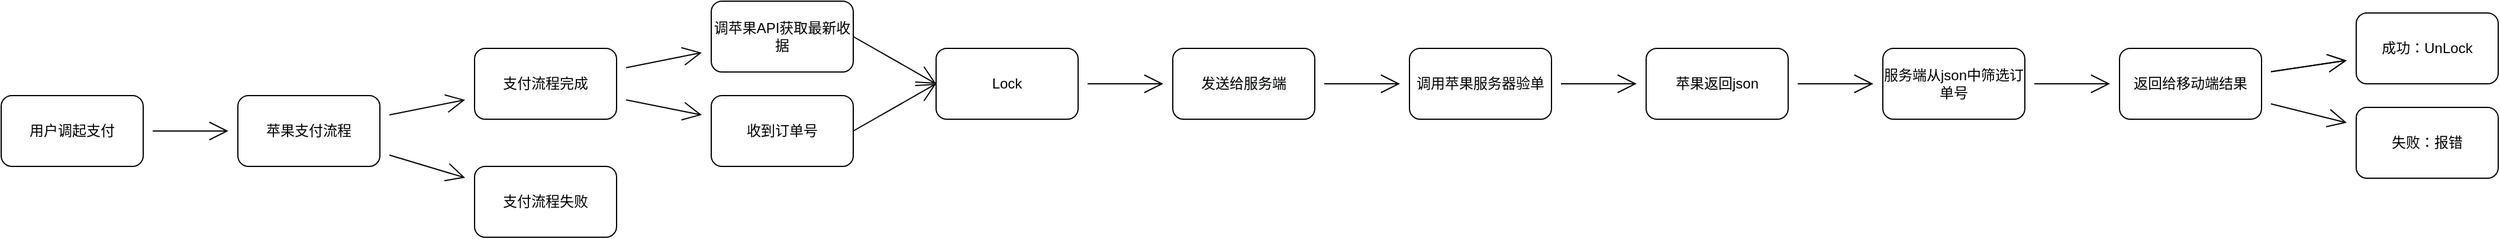 <mxfile version="15.3.5" type="github"><diagram id="NDy19GCdCNHdUmXT3__L" name="Page-1"><mxGraphModel dx="1426" dy="744" grid="1" gridSize="10" guides="1" tooltips="1" connect="1" arrows="1" fold="1" page="1" pageScale="1" pageWidth="12000" pageHeight="1920" math="0" shadow="0"><root><mxCell id="0"/><mxCell id="1" parent="0"/><mxCell id="SPJIVx0WV2Z2h4isVPC_-4" value="" style="edgeStyle=none;curved=1;rounded=0;orthogonalLoop=1;jettySize=auto;html=1;endArrow=open;startSize=14;endSize=14;sourcePerimeterSpacing=8;targetPerimeterSpacing=8;" edge="1" parent="1" source="SPJIVx0WV2Z2h4isVPC_-1" target="SPJIVx0WV2Z2h4isVPC_-3"><mxGeometry relative="1" as="geometry"/></mxCell><mxCell id="SPJIVx0WV2Z2h4isVPC_-1" value="用户调起支付" style="rounded=1;whiteSpace=wrap;html=1;hachureGap=4;pointerEvents=0;" vertex="1" parent="1"><mxGeometry x="40" y="230" width="120" height="60" as="geometry"/></mxCell><mxCell id="SPJIVx0WV2Z2h4isVPC_-6" value="" style="edgeStyle=none;curved=1;rounded=0;orthogonalLoop=1;jettySize=auto;html=1;endArrow=open;startSize=14;endSize=14;sourcePerimeterSpacing=8;targetPerimeterSpacing=8;" edge="1" parent="1" source="SPJIVx0WV2Z2h4isVPC_-3" target="SPJIVx0WV2Z2h4isVPC_-5"><mxGeometry relative="1" as="geometry"/></mxCell><mxCell id="SPJIVx0WV2Z2h4isVPC_-8" value="" style="edgeStyle=none;curved=1;rounded=0;orthogonalLoop=1;jettySize=auto;html=1;endArrow=open;startSize=14;endSize=14;sourcePerimeterSpacing=8;targetPerimeterSpacing=8;" edge="1" parent="1" source="SPJIVx0WV2Z2h4isVPC_-3" target="SPJIVx0WV2Z2h4isVPC_-7"><mxGeometry relative="1" as="geometry"/></mxCell><mxCell id="SPJIVx0WV2Z2h4isVPC_-3" value="苹果支付流程" style="whiteSpace=wrap;html=1;rounded=1;hachureGap=4;" vertex="1" parent="1"><mxGeometry x="240" y="230" width="120" height="60" as="geometry"/></mxCell><mxCell id="SPJIVx0WV2Z2h4isVPC_-10" value="" style="edgeStyle=none;curved=1;rounded=0;orthogonalLoop=1;jettySize=auto;html=1;endArrow=open;startSize=14;endSize=14;sourcePerimeterSpacing=8;targetPerimeterSpacing=8;" edge="1" parent="1" source="SPJIVx0WV2Z2h4isVPC_-5" target="SPJIVx0WV2Z2h4isVPC_-9"><mxGeometry relative="1" as="geometry"/></mxCell><mxCell id="SPJIVx0WV2Z2h4isVPC_-12" value="" style="edgeStyle=none;curved=1;rounded=0;orthogonalLoop=1;jettySize=auto;html=1;endArrow=open;startSize=14;endSize=14;sourcePerimeterSpacing=8;targetPerimeterSpacing=8;" edge="1" parent="1" source="SPJIVx0WV2Z2h4isVPC_-5" target="SPJIVx0WV2Z2h4isVPC_-11"><mxGeometry relative="1" as="geometry"/></mxCell><mxCell id="SPJIVx0WV2Z2h4isVPC_-5" value="支付流程完成" style="whiteSpace=wrap;html=1;rounded=1;hachureGap=4;" vertex="1" parent="1"><mxGeometry x="440" y="190" width="120" height="60" as="geometry"/></mxCell><mxCell id="SPJIVx0WV2Z2h4isVPC_-7" value="支付流程失败" style="whiteSpace=wrap;html=1;rounded=1;hachureGap=4;" vertex="1" parent="1"><mxGeometry x="440" y="290" width="120" height="60" as="geometry"/></mxCell><mxCell id="SPJIVx0WV2Z2h4isVPC_-19" style="edgeStyle=none;curved=1;rounded=0;orthogonalLoop=1;jettySize=auto;html=1;exitX=1;exitY=0.5;exitDx=0;exitDy=0;entryX=0;entryY=0.5;entryDx=0;entryDy=0;endArrow=open;startSize=14;endSize=14;sourcePerimeterSpacing=8;targetPerimeterSpacing=8;" edge="1" parent="1" source="SPJIVx0WV2Z2h4isVPC_-9" target="SPJIVx0WV2Z2h4isVPC_-13"><mxGeometry relative="1" as="geometry"/></mxCell><mxCell id="SPJIVx0WV2Z2h4isVPC_-9" value="调苹果API获取最新收据" style="whiteSpace=wrap;html=1;rounded=1;hachureGap=4;" vertex="1" parent="1"><mxGeometry x="640" y="150" width="120" height="60" as="geometry"/></mxCell><mxCell id="SPJIVx0WV2Z2h4isVPC_-20" style="edgeStyle=none;curved=1;rounded=0;orthogonalLoop=1;jettySize=auto;html=1;exitX=1;exitY=0.5;exitDx=0;exitDy=0;entryX=0;entryY=0.5;entryDx=0;entryDy=0;endArrow=open;startSize=14;endSize=14;sourcePerimeterSpacing=8;targetPerimeterSpacing=8;" edge="1" parent="1" source="SPJIVx0WV2Z2h4isVPC_-11" target="SPJIVx0WV2Z2h4isVPC_-13"><mxGeometry relative="1" as="geometry"/></mxCell><mxCell id="SPJIVx0WV2Z2h4isVPC_-11" value="收到订单号" style="whiteSpace=wrap;html=1;rounded=1;hachureGap=4;" vertex="1" parent="1"><mxGeometry x="640" y="230" width="120" height="60" as="geometry"/></mxCell><mxCell id="SPJIVx0WV2Z2h4isVPC_-22" value="" style="edgeStyle=none;curved=1;rounded=0;orthogonalLoop=1;jettySize=auto;html=1;endArrow=open;startSize=14;endSize=14;sourcePerimeterSpacing=8;targetPerimeterSpacing=8;" edge="1" parent="1" source="SPJIVx0WV2Z2h4isVPC_-13" target="SPJIVx0WV2Z2h4isVPC_-21"><mxGeometry relative="1" as="geometry"/></mxCell><mxCell id="SPJIVx0WV2Z2h4isVPC_-13" value="Lock" style="whiteSpace=wrap;html=1;rounded=1;hachureGap=4;" vertex="1" parent="1"><mxGeometry x="830" y="190" width="120" height="60" as="geometry"/></mxCell><mxCell id="SPJIVx0WV2Z2h4isVPC_-24" value="" style="edgeStyle=none;curved=1;rounded=0;orthogonalLoop=1;jettySize=auto;html=1;endArrow=open;startSize=14;endSize=14;sourcePerimeterSpacing=8;targetPerimeterSpacing=8;" edge="1" parent="1" source="SPJIVx0WV2Z2h4isVPC_-21" target="SPJIVx0WV2Z2h4isVPC_-23"><mxGeometry relative="1" as="geometry"/></mxCell><mxCell id="SPJIVx0WV2Z2h4isVPC_-21" value="&lt;meta charset=&quot;utf-8&quot;&gt;&lt;span style=&quot;color: rgb(0, 0, 0); font-family: helvetica; font-size: 12px; font-style: normal; font-weight: 400; letter-spacing: normal; text-align: center; text-indent: 0px; text-transform: none; word-spacing: 0px; background-color: rgb(248, 249, 250); display: inline; float: none;&quot;&gt;发送给服务端&lt;/span&gt;" style="whiteSpace=wrap;html=1;rounded=1;hachureGap=4;" vertex="1" parent="1"><mxGeometry x="1030" y="190" width="120" height="60" as="geometry"/></mxCell><mxCell id="SPJIVx0WV2Z2h4isVPC_-26" value="" style="edgeStyle=none;curved=1;rounded=0;orthogonalLoop=1;jettySize=auto;html=1;endArrow=open;startSize=14;endSize=14;sourcePerimeterSpacing=8;targetPerimeterSpacing=8;" edge="1" parent="1" source="SPJIVx0WV2Z2h4isVPC_-23" target="SPJIVx0WV2Z2h4isVPC_-25"><mxGeometry relative="1" as="geometry"/></mxCell><mxCell id="SPJIVx0WV2Z2h4isVPC_-23" value="调用苹果服务器验单" style="whiteSpace=wrap;html=1;rounded=1;hachureGap=4;" vertex="1" parent="1"><mxGeometry x="1230" y="190" width="120" height="60" as="geometry"/></mxCell><mxCell id="SPJIVx0WV2Z2h4isVPC_-28" value="" style="edgeStyle=none;curved=1;rounded=0;orthogonalLoop=1;jettySize=auto;html=1;endArrow=open;startSize=14;endSize=14;sourcePerimeterSpacing=8;targetPerimeterSpacing=8;" edge="1" parent="1" source="SPJIVx0WV2Z2h4isVPC_-25" target="SPJIVx0WV2Z2h4isVPC_-27"><mxGeometry relative="1" as="geometry"/></mxCell><mxCell id="SPJIVx0WV2Z2h4isVPC_-25" value="苹果返回json" style="whiteSpace=wrap;html=1;rounded=1;hachureGap=4;" vertex="1" parent="1"><mxGeometry x="1430" y="190" width="120" height="60" as="geometry"/></mxCell><mxCell id="SPJIVx0WV2Z2h4isVPC_-30" value="" style="edgeStyle=none;curved=1;rounded=0;orthogonalLoop=1;jettySize=auto;html=1;endArrow=open;startSize=14;endSize=14;sourcePerimeterSpacing=8;targetPerimeterSpacing=8;" edge="1" parent="1" source="SPJIVx0WV2Z2h4isVPC_-27" target="SPJIVx0WV2Z2h4isVPC_-29"><mxGeometry relative="1" as="geometry"/></mxCell><mxCell id="SPJIVx0WV2Z2h4isVPC_-27" value="服务端从json中筛选订单号" style="whiteSpace=wrap;html=1;rounded=1;hachureGap=4;" vertex="1" parent="1"><mxGeometry x="1630" y="190" width="120" height="60" as="geometry"/></mxCell><mxCell id="SPJIVx0WV2Z2h4isVPC_-32" value="" style="edgeStyle=none;curved=1;rounded=0;orthogonalLoop=1;jettySize=auto;html=1;endArrow=open;startSize=14;endSize=14;sourcePerimeterSpacing=8;targetPerimeterSpacing=8;" edge="1" parent="1" source="SPJIVx0WV2Z2h4isVPC_-29" target="SPJIVx0WV2Z2h4isVPC_-31"><mxGeometry relative="1" as="geometry"/></mxCell><mxCell id="SPJIVx0WV2Z2h4isVPC_-33" value="" style="edgeStyle=none;curved=1;rounded=0;orthogonalLoop=1;jettySize=auto;html=1;endArrow=open;startSize=14;endSize=14;sourcePerimeterSpacing=8;targetPerimeterSpacing=8;" edge="1" parent="1" source="SPJIVx0WV2Z2h4isVPC_-29" target="SPJIVx0WV2Z2h4isVPC_-31"><mxGeometry relative="1" as="geometry"/></mxCell><mxCell id="SPJIVx0WV2Z2h4isVPC_-35" value="" style="edgeStyle=none;curved=1;rounded=0;orthogonalLoop=1;jettySize=auto;html=1;endArrow=open;startSize=14;endSize=14;sourcePerimeterSpacing=8;targetPerimeterSpacing=8;" edge="1" parent="1" source="SPJIVx0WV2Z2h4isVPC_-29" target="SPJIVx0WV2Z2h4isVPC_-34"><mxGeometry relative="1" as="geometry"/></mxCell><mxCell id="SPJIVx0WV2Z2h4isVPC_-29" value="返回给移动端结果" style="whiteSpace=wrap;html=1;rounded=1;hachureGap=4;" vertex="1" parent="1"><mxGeometry x="1830" y="190" width="120" height="60" as="geometry"/></mxCell><mxCell id="SPJIVx0WV2Z2h4isVPC_-31" value="成功：UnLock" style="whiteSpace=wrap;html=1;rounded=1;hachureGap=4;" vertex="1" parent="1"><mxGeometry x="2030" y="160" width="120" height="60" as="geometry"/></mxCell><mxCell id="SPJIVx0WV2Z2h4isVPC_-34" value="失败：报错" style="whiteSpace=wrap;html=1;rounded=1;hachureGap=4;" vertex="1" parent="1"><mxGeometry x="2030" y="240" width="120" height="60" as="geometry"/></mxCell></root></mxGraphModel></diagram></mxfile>
